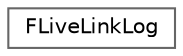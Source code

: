 digraph "Graphical Class Hierarchy"
{
 // INTERACTIVE_SVG=YES
 // LATEX_PDF_SIZE
  bgcolor="transparent";
  edge [fontname=Helvetica,fontsize=10,labelfontname=Helvetica,labelfontsize=10];
  node [fontname=Helvetica,fontsize=10,shape=box,height=0.2,width=0.4];
  rankdir="LR";
  Node0 [id="Node000000",label="FLiveLinkLog",height=0.2,width=0.4,color="grey40", fillcolor="white", style="filled",URL="$db/d2f/classFLiveLinkLog.html",tooltip="This class represents a log of LiveLink output each of which can be a rich tokenized message."];
}
